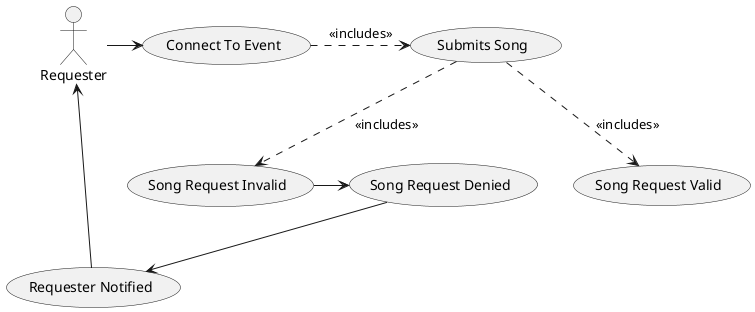 @startuml
:Requester: as R
(Connect To Event) as EV
(Submits Song) as S
(Song Request Invalid) as I
(Song Request Valid) as V
(Song Request Denied) as D
(Requester Notified) as N

R -> EV

EV .> S: <<includes>>

S ..> I: <<includes>>
S ..> V: <<includes>>

I -> D
D --> N
N -> R

@enduml